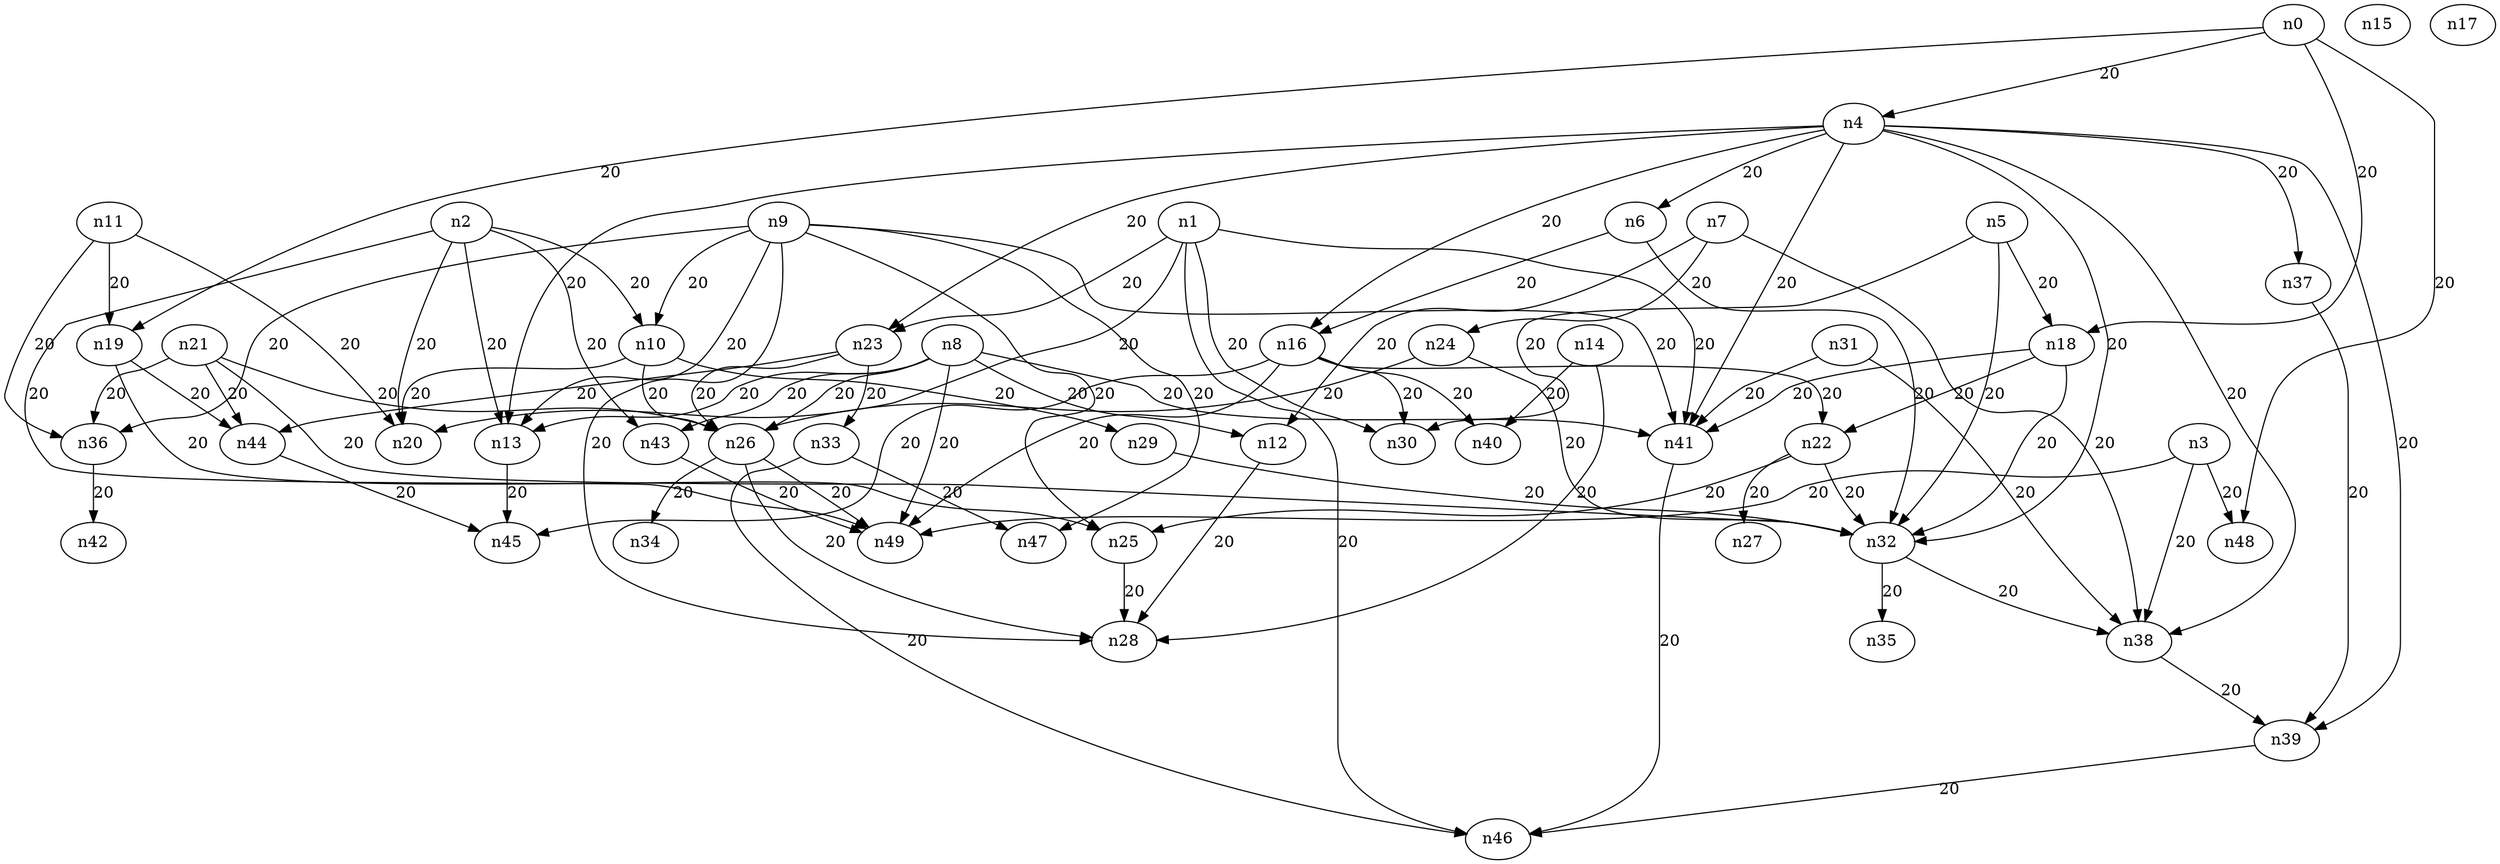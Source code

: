 digraph {
/* This file is automatically converted from randcommnet50.graphml by graphml2dot */

1 [label=n0, id=1]
2 [label=n1, id=2]
3 [label=n2, id=3]
4 [label=n3, id=4]
5 [label=n4, id=5]
6 [label=n5, id=6]
7 [label=n6, id=7]
8 [label=n7, id=8]
9 [label=n8, id=9]
10 [label=n9, id=10]
11 [label=n10, id=11]
12 [label=n11, id=12]
13 [label=n12, id=13]
14 [label=n13, id=14]
15 [label=n14, id=15]
16 [label=n15, id=16]
17 [label=n16, id=17]
18 [label=n17, id=18]
19 [label=n18, id=19]
20 [label=n19, id=20]
21 [label=n20, id=21]
22 [label=n21, id=22]
23 [label=n22, id=23]
24 [label=n23, id=24]
25 [label=n24, id=25]
26 [label=n25, id=26]
27 [label=n26, id=27]
28 [label=n27, id=28]
29 [label=n28, id=29]
30 [label=n29, id=30]
31 [label=n30, id=31]
32 [label=n31, id=32]
33 [label=n32, id=33]
34 [label=n33, id=34]
35 [label=n34, id=35]
36 [label=n35, id=36]
37 [label=n36, id=37]
38 [label=n37, id=38]
39 [label=n38, id=39]
40 [label=n39, id=40]
41 [label=n40, id=41]
42 [label=n41, id=42]
43 [label=n42, id=43]
44 [label=n43, id=44]
45 [label=n44, id=45]
46 [label=n45, id=46]
47 [label=n46, id=47]
48 [label=n47, id=48]
49 [label=n48, id=49]
50 [label=n49, id=50]
1 -> 5 [label=20, interval=20]
1 -> 19 [label=20, interval=20]
1 -> 20 [label=20, interval=20]
1 -> 49 [label=20, interval=20]
2 -> 21 [label=20, interval=20]
2 -> 24 [label=20, interval=20]
2 -> 31 [label=20, interval=20]
2 -> 42 [label=20, interval=20]
2 -> 47 [label=20, interval=20]
3 -> 11 [label=20, interval=20]
3 -> 14 [label=20, interval=20]
3 -> 21 [label=20, interval=20]
3 -> 44 [label=20, interval=20]
3 -> 50 [label=20, interval=20]
4 -> 39 [label=20, interval=20]
4 -> 49 [label=20, interval=20]
4 -> 50 [label=20, interval=20]
5 -> 7 [label=20, interval=20]
5 -> 14 [label=20, interval=20]
5 -> 17 [label=20, interval=20]
5 -> 24 [label=20, interval=20]
5 -> 33 [label=20, interval=20]
5 -> 38 [label=20, interval=20]
5 -> 39 [label=20, interval=20]
5 -> 40 [label=20, interval=20]
5 -> 42 [label=20, interval=20]
6 -> 19 [label=20, interval=20]
6 -> 31 [label=20, interval=20]
6 -> 33 [label=20, interval=20]
7 -> 17 [label=20, interval=20]
7 -> 33 [label=20, interval=20]
8 -> 13 [label=20, interval=20]
8 -> 25 [label=20, interval=20]
8 -> 39 [label=20, interval=20]
9 -> 13 [label=20, interval=20]
9 -> 14 [label=20, interval=20]
9 -> 27 [label=20, interval=20]
9 -> 42 [label=20, interval=20]
9 -> 44 [label=20, interval=20]
9 -> 50 [label=20, interval=20]
10 -> 11 [label=20, interval=20]
10 -> 14 [label=20, interval=20]
10 -> 26 [label=20, interval=20]
10 -> 29 [label=20, interval=20]
10 -> 37 [label=20, interval=20]
10 -> 42 [label=20, interval=20]
10 -> 48 [label=20, interval=20]
11 -> 21 [label=20, interval=20]
11 -> 27 [label=20, interval=20]
11 -> 30 [label=20, interval=20]
12 -> 20 [label=20, interval=20]
12 -> 21 [label=20, interval=20]
12 -> 37 [label=20, interval=20]
13 -> 29 [label=20, interval=20]
14 -> 46 [label=20, interval=20]
15 -> 29 [label=20, interval=20]
15 -> 41 [label=20, interval=20]
17 -> 23 [label=20, interval=20]
17 -> 31 [label=20, interval=20]
17 -> 41 [label=20, interval=20]
17 -> 46 [label=20, interval=20]
17 -> 50 [label=20, interval=20]
19 -> 23 [label=20, interval=20]
19 -> 33 [label=20, interval=20]
19 -> 42 [label=20, interval=20]
20 -> 26 [label=20, interval=20]
20 -> 45 [label=20, interval=20]
22 -> 27 [label=20, interval=20]
22 -> 33 [label=20, interval=20]
22 -> 37 [label=20, interval=20]
22 -> 45 [label=20, interval=20]
23 -> 26 [label=20, interval=20]
23 -> 28 [label=20, interval=20]
23 -> 33 [label=20, interval=20]
24 -> 27 [label=20, interval=20]
24 -> 34 [label=20, interval=20]
24 -> 45 [label=20, interval=20]
25 -> 27 [label=20, interval=20]
25 -> 33 [label=20, interval=20]
26 -> 29 [label=20, interval=20]
27 -> 29 [label=20, interval=20]
27 -> 35 [label=20, interval=20]
27 -> 50 [label=20, interval=20]
30 -> 33 [label=20, interval=20]
32 -> 39 [label=20, interval=20]
32 -> 42 [label=20, interval=20]
33 -> 36 [label=20, interval=20]
33 -> 39 [label=20, interval=20]
34 -> 47 [label=20, interval=20]
34 -> 48 [label=20, interval=20]
37 -> 43 [label=20, interval=20]
38 -> 40 [label=20, interval=20]
39 -> 40 [label=20, interval=20]
40 -> 47 [label=20, interval=20]
42 -> 47 [label=20, interval=20]
44 -> 50 [label=20, interval=20]
45 -> 46 [label=20, interval=20]
}
